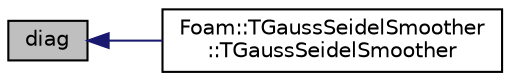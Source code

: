 digraph "diag"
{
  bgcolor="transparent";
  edge [fontname="Helvetica",fontsize="10",labelfontname="Helvetica",labelfontsize="10"];
  node [fontname="Helvetica",fontsize="10",shape=record];
  rankdir="LR";
  Node1 [label="diag",height=0.2,width=0.4,color="black", fillcolor="grey75", style="filled" fontcolor="black"];
  Node1 -> Node2 [dir="back",color="midnightblue",fontsize="10",style="solid",fontname="Helvetica"];
  Node2 [label="Foam::TGaussSeidelSmoother\l::TGaussSeidelSmoother",height=0.2,width=0.4,color="black",URL="$classFoam_1_1TGaussSeidelSmoother.html#a37d1e9ced3ff8cc76ec3c4855784cc83",tooltip="Construct from components. "];
}
